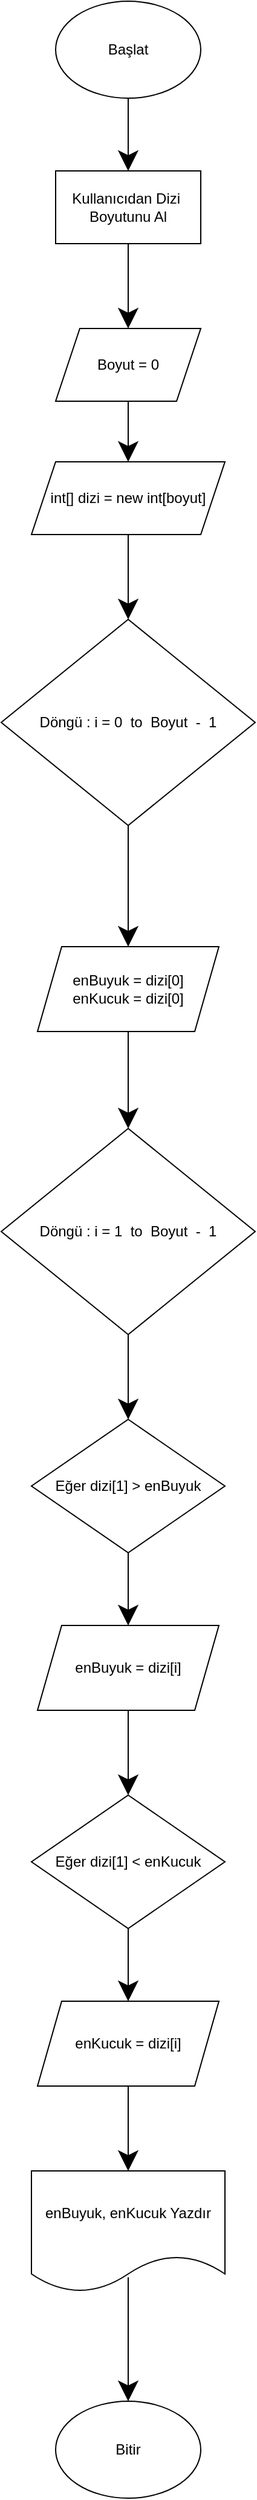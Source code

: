 <mxfile version="15.3.5" type="device"><diagram id="IaaX4xQpBp20Llp-EUZN" name="Sayfa -1"><mxGraphModel dx="1185" dy="678" grid="1" gridSize="10" guides="1" tooltips="1" connect="1" arrows="1" fold="1" page="1" pageScale="1" pageWidth="3300" pageHeight="4681" math="0" shadow="0"><root><mxCell id="0"/><mxCell id="1" parent="0"/><mxCell id="f2NR81VTGePxXsf1x_xr-1" value="Başlat" style="ellipse;whiteSpace=wrap;html=1;hachureGap=4;pointerEvents=0;" vertex="1" parent="1"><mxGeometry x="370" y="140" width="120" height="80" as="geometry"/></mxCell><mxCell id="f2NR81VTGePxXsf1x_xr-2" value="Kullanıcıdan Dizi&amp;nbsp; Boyutunu Al" style="rounded=0;whiteSpace=wrap;html=1;hachureGap=4;pointerEvents=0;" vertex="1" parent="1"><mxGeometry x="370" y="280" width="120" height="60" as="geometry"/></mxCell><mxCell id="f2NR81VTGePxXsf1x_xr-3" value="Boyut = 0" style="shape=parallelogram;perimeter=parallelogramPerimeter;whiteSpace=wrap;html=1;fixedSize=1;hachureGap=4;pointerEvents=0;" vertex="1" parent="1"><mxGeometry x="370" y="410" width="120" height="60" as="geometry"/></mxCell><mxCell id="f2NR81VTGePxXsf1x_xr-4" value="int[] dizi = new int[boyut]" style="shape=parallelogram;perimeter=parallelogramPerimeter;whiteSpace=wrap;html=1;fixedSize=1;hachureGap=4;pointerEvents=0;" vertex="1" parent="1"><mxGeometry x="350" y="520" width="160" height="60" as="geometry"/></mxCell><mxCell id="f2NR81VTGePxXsf1x_xr-5" value="Döngü : i = 0&amp;nbsp; to&amp;nbsp; Boyut&amp;nbsp; -&amp;nbsp; 1" style="rhombus;whiteSpace=wrap;html=1;hachureGap=4;pointerEvents=0;" vertex="1" parent="1"><mxGeometry x="325" y="650" width="210" height="170" as="geometry"/></mxCell><mxCell id="f2NR81VTGePxXsf1x_xr-6" value="enBuyuk = dizi[0]&lt;br&gt;enKucuk = dizi[0]" style="shape=parallelogram;perimeter=parallelogramPerimeter;whiteSpace=wrap;html=1;fixedSize=1;hachureGap=4;pointerEvents=0;" vertex="1" parent="1"><mxGeometry x="355" y="920" width="150" height="70" as="geometry"/></mxCell><mxCell id="f2NR81VTGePxXsf1x_xr-8" value="Döngü : i = 1&amp;nbsp; to&amp;nbsp; Boyut&amp;nbsp; -&amp;nbsp; 1" style="rhombus;whiteSpace=wrap;html=1;hachureGap=4;pointerEvents=0;" vertex="1" parent="1"><mxGeometry x="325" y="1070" width="210" height="170" as="geometry"/></mxCell><mxCell id="f2NR81VTGePxXsf1x_xr-9" value="Eğer dizi[1] &amp;gt; enBuyuk" style="rhombus;whiteSpace=wrap;html=1;hachureGap=4;pointerEvents=0;" vertex="1" parent="1"><mxGeometry x="350" y="1310" width="160" height="110" as="geometry"/></mxCell><mxCell id="f2NR81VTGePxXsf1x_xr-11" value="enBuyuk = dizi[i]" style="shape=parallelogram;perimeter=parallelogramPerimeter;whiteSpace=wrap;html=1;fixedSize=1;hachureGap=4;pointerEvents=0;" vertex="1" parent="1"><mxGeometry x="355" y="1480" width="150" height="70" as="geometry"/></mxCell><mxCell id="f2NR81VTGePxXsf1x_xr-12" value="Eğer dizi[1] &amp;lt; enKucuk" style="rhombus;whiteSpace=wrap;html=1;hachureGap=4;pointerEvents=0;" vertex="1" parent="1"><mxGeometry x="350" y="1620" width="160" height="110" as="geometry"/></mxCell><mxCell id="f2NR81VTGePxXsf1x_xr-13" value="enKucuk = dizi[i]" style="shape=parallelogram;perimeter=parallelogramPerimeter;whiteSpace=wrap;html=1;fixedSize=1;hachureGap=4;pointerEvents=0;" vertex="1" parent="1"><mxGeometry x="355" y="1790" width="150" height="70" as="geometry"/></mxCell><mxCell id="f2NR81VTGePxXsf1x_xr-14" value="enBuyuk, enKucuk Yazdır" style="shape=document;whiteSpace=wrap;html=1;boundedLbl=1;hachureGap=4;pointerEvents=0;" vertex="1" parent="1"><mxGeometry x="350" y="1930" width="160" height="100" as="geometry"/></mxCell><mxCell id="f2NR81VTGePxXsf1x_xr-15" value="Bitir" style="ellipse;whiteSpace=wrap;html=1;hachureGap=4;pointerEvents=0;" vertex="1" parent="1"><mxGeometry x="370" y="2120" width="120" height="80" as="geometry"/></mxCell><mxCell id="f2NR81VTGePxXsf1x_xr-16" value="" style="endArrow=classic;html=1;startSize=14;endSize=14;sourcePerimeterSpacing=8;targetPerimeterSpacing=8;exitX=0.5;exitY=1;exitDx=0;exitDy=0;entryX=0.5;entryY=0;entryDx=0;entryDy=0;" edge="1" parent="1" source="f2NR81VTGePxXsf1x_xr-1" target="f2NR81VTGePxXsf1x_xr-2"><mxGeometry width="50" height="50" relative="1" as="geometry"><mxPoint x="630" y="400" as="sourcePoint"/><mxPoint x="680" y="350" as="targetPoint"/></mxGeometry></mxCell><mxCell id="f2NR81VTGePxXsf1x_xr-17" value="" style="endArrow=classic;html=1;startSize=14;endSize=14;sourcePerimeterSpacing=8;targetPerimeterSpacing=8;exitX=0.5;exitY=1;exitDx=0;exitDy=0;entryX=0.5;entryY=0;entryDx=0;entryDy=0;" edge="1" parent="1" source="f2NR81VTGePxXsf1x_xr-2" target="f2NR81VTGePxXsf1x_xr-3"><mxGeometry width="50" height="50" relative="1" as="geometry"><mxPoint x="720" y="420" as="sourcePoint"/><mxPoint x="770" y="370" as="targetPoint"/></mxGeometry></mxCell><mxCell id="f2NR81VTGePxXsf1x_xr-18" value="" style="endArrow=classic;html=1;startSize=14;endSize=14;sourcePerimeterSpacing=8;targetPerimeterSpacing=8;exitX=0.5;exitY=1;exitDx=0;exitDy=0;" edge="1" parent="1" source="f2NR81VTGePxXsf1x_xr-3"><mxGeometry width="50" height="50" relative="1" as="geometry"><mxPoint x="750" y="480" as="sourcePoint"/><mxPoint x="430" y="520" as="targetPoint"/></mxGeometry></mxCell><mxCell id="f2NR81VTGePxXsf1x_xr-19" value="" style="endArrow=classic;html=1;startSize=14;endSize=14;sourcePerimeterSpacing=8;targetPerimeterSpacing=8;exitX=0.5;exitY=1;exitDx=0;exitDy=0;entryX=0.5;entryY=0;entryDx=0;entryDy=0;" edge="1" parent="1" source="f2NR81VTGePxXsf1x_xr-4" target="f2NR81VTGePxXsf1x_xr-5"><mxGeometry width="50" height="50" relative="1" as="geometry"><mxPoint x="640" y="680" as="sourcePoint"/><mxPoint x="690" y="630" as="targetPoint"/></mxGeometry></mxCell><mxCell id="f2NR81VTGePxXsf1x_xr-20" value="" style="endArrow=classic;html=1;startSize=14;endSize=14;sourcePerimeterSpacing=8;targetPerimeterSpacing=8;exitX=0.5;exitY=1;exitDx=0;exitDy=0;" edge="1" parent="1" source="f2NR81VTGePxXsf1x_xr-5"><mxGeometry width="50" height="50" relative="1" as="geometry"><mxPoint x="650" y="850" as="sourcePoint"/><mxPoint x="430" y="920" as="targetPoint"/></mxGeometry></mxCell><mxCell id="f2NR81VTGePxXsf1x_xr-21" value="" style="endArrow=classic;html=1;startSize=14;endSize=14;sourcePerimeterSpacing=8;targetPerimeterSpacing=8;exitX=0.5;exitY=1;exitDx=0;exitDy=0;entryX=0.5;entryY=0;entryDx=0;entryDy=0;" edge="1" parent="1" source="f2NR81VTGePxXsf1x_xr-6" target="f2NR81VTGePxXsf1x_xr-8"><mxGeometry width="50" height="50" relative="1" as="geometry"><mxPoint x="650" y="1030" as="sourcePoint"/><mxPoint x="700" y="980" as="targetPoint"/></mxGeometry></mxCell><mxCell id="f2NR81VTGePxXsf1x_xr-22" value="" style="endArrow=classic;html=1;startSize=14;endSize=14;sourcePerimeterSpacing=8;targetPerimeterSpacing=8;exitX=0.5;exitY=1;exitDx=0;exitDy=0;entryX=0.5;entryY=0;entryDx=0;entryDy=0;" edge="1" parent="1" source="f2NR81VTGePxXsf1x_xr-8" target="f2NR81VTGePxXsf1x_xr-9"><mxGeometry width="50" height="50" relative="1" as="geometry"><mxPoint x="670" y="1250" as="sourcePoint"/><mxPoint x="720" y="1200" as="targetPoint"/></mxGeometry></mxCell><mxCell id="f2NR81VTGePxXsf1x_xr-23" value="" style="endArrow=classic;html=1;startSize=14;endSize=14;sourcePerimeterSpacing=8;targetPerimeterSpacing=8;exitX=0.5;exitY=1;exitDx=0;exitDy=0;entryX=0.5;entryY=0;entryDx=0;entryDy=0;" edge="1" parent="1" source="f2NR81VTGePxXsf1x_xr-9" target="f2NR81VTGePxXsf1x_xr-11"><mxGeometry width="50" height="50" relative="1" as="geometry"><mxPoint x="570" y="1470" as="sourcePoint"/><mxPoint x="620" y="1420" as="targetPoint"/></mxGeometry></mxCell><mxCell id="f2NR81VTGePxXsf1x_xr-24" value="" style="endArrow=classic;html=1;startSize=14;endSize=14;sourcePerimeterSpacing=8;targetPerimeterSpacing=8;exitX=0.5;exitY=1;exitDx=0;exitDy=0;entryX=0.5;entryY=0;entryDx=0;entryDy=0;" edge="1" parent="1" source="f2NR81VTGePxXsf1x_xr-11" target="f2NR81VTGePxXsf1x_xr-12"><mxGeometry width="50" height="50" relative="1" as="geometry"><mxPoint x="640" y="1660" as="sourcePoint"/><mxPoint x="690" y="1610" as="targetPoint"/></mxGeometry></mxCell><mxCell id="f2NR81VTGePxXsf1x_xr-25" value="" style="endArrow=classic;html=1;startSize=14;endSize=14;sourcePerimeterSpacing=8;targetPerimeterSpacing=8;exitX=0.5;exitY=1;exitDx=0;exitDy=0;entryX=0.5;entryY=0;entryDx=0;entryDy=0;" edge="1" parent="1" source="f2NR81VTGePxXsf1x_xr-12" target="f2NR81VTGePxXsf1x_xr-13"><mxGeometry width="50" height="50" relative="1" as="geometry"><mxPoint x="570" y="1780" as="sourcePoint"/><mxPoint x="620" y="1730" as="targetPoint"/></mxGeometry></mxCell><mxCell id="f2NR81VTGePxXsf1x_xr-26" value="" style="endArrow=classic;html=1;startSize=14;endSize=14;sourcePerimeterSpacing=8;targetPerimeterSpacing=8;exitX=0.5;exitY=1;exitDx=0;exitDy=0;entryX=0.5;entryY=0;entryDx=0;entryDy=0;" edge="1" parent="1" source="f2NR81VTGePxXsf1x_xr-13" target="f2NR81VTGePxXsf1x_xr-14"><mxGeometry width="50" height="50" relative="1" as="geometry"><mxPoint x="600" y="1880" as="sourcePoint"/><mxPoint x="650" y="1830" as="targetPoint"/></mxGeometry></mxCell><mxCell id="f2NR81VTGePxXsf1x_xr-27" value="" style="endArrow=classic;html=1;startSize=14;endSize=14;sourcePerimeterSpacing=8;targetPerimeterSpacing=8;exitX=0.5;exitY=0.878;exitDx=0;exitDy=0;exitPerimeter=0;entryX=0.5;entryY=0;entryDx=0;entryDy=0;" edge="1" parent="1" source="f2NR81VTGePxXsf1x_xr-14" target="f2NR81VTGePxXsf1x_xr-15"><mxGeometry width="50" height="50" relative="1" as="geometry"><mxPoint x="610" y="2130" as="sourcePoint"/><mxPoint x="660" y="2080" as="targetPoint"/></mxGeometry></mxCell></root></mxGraphModel></diagram></mxfile>